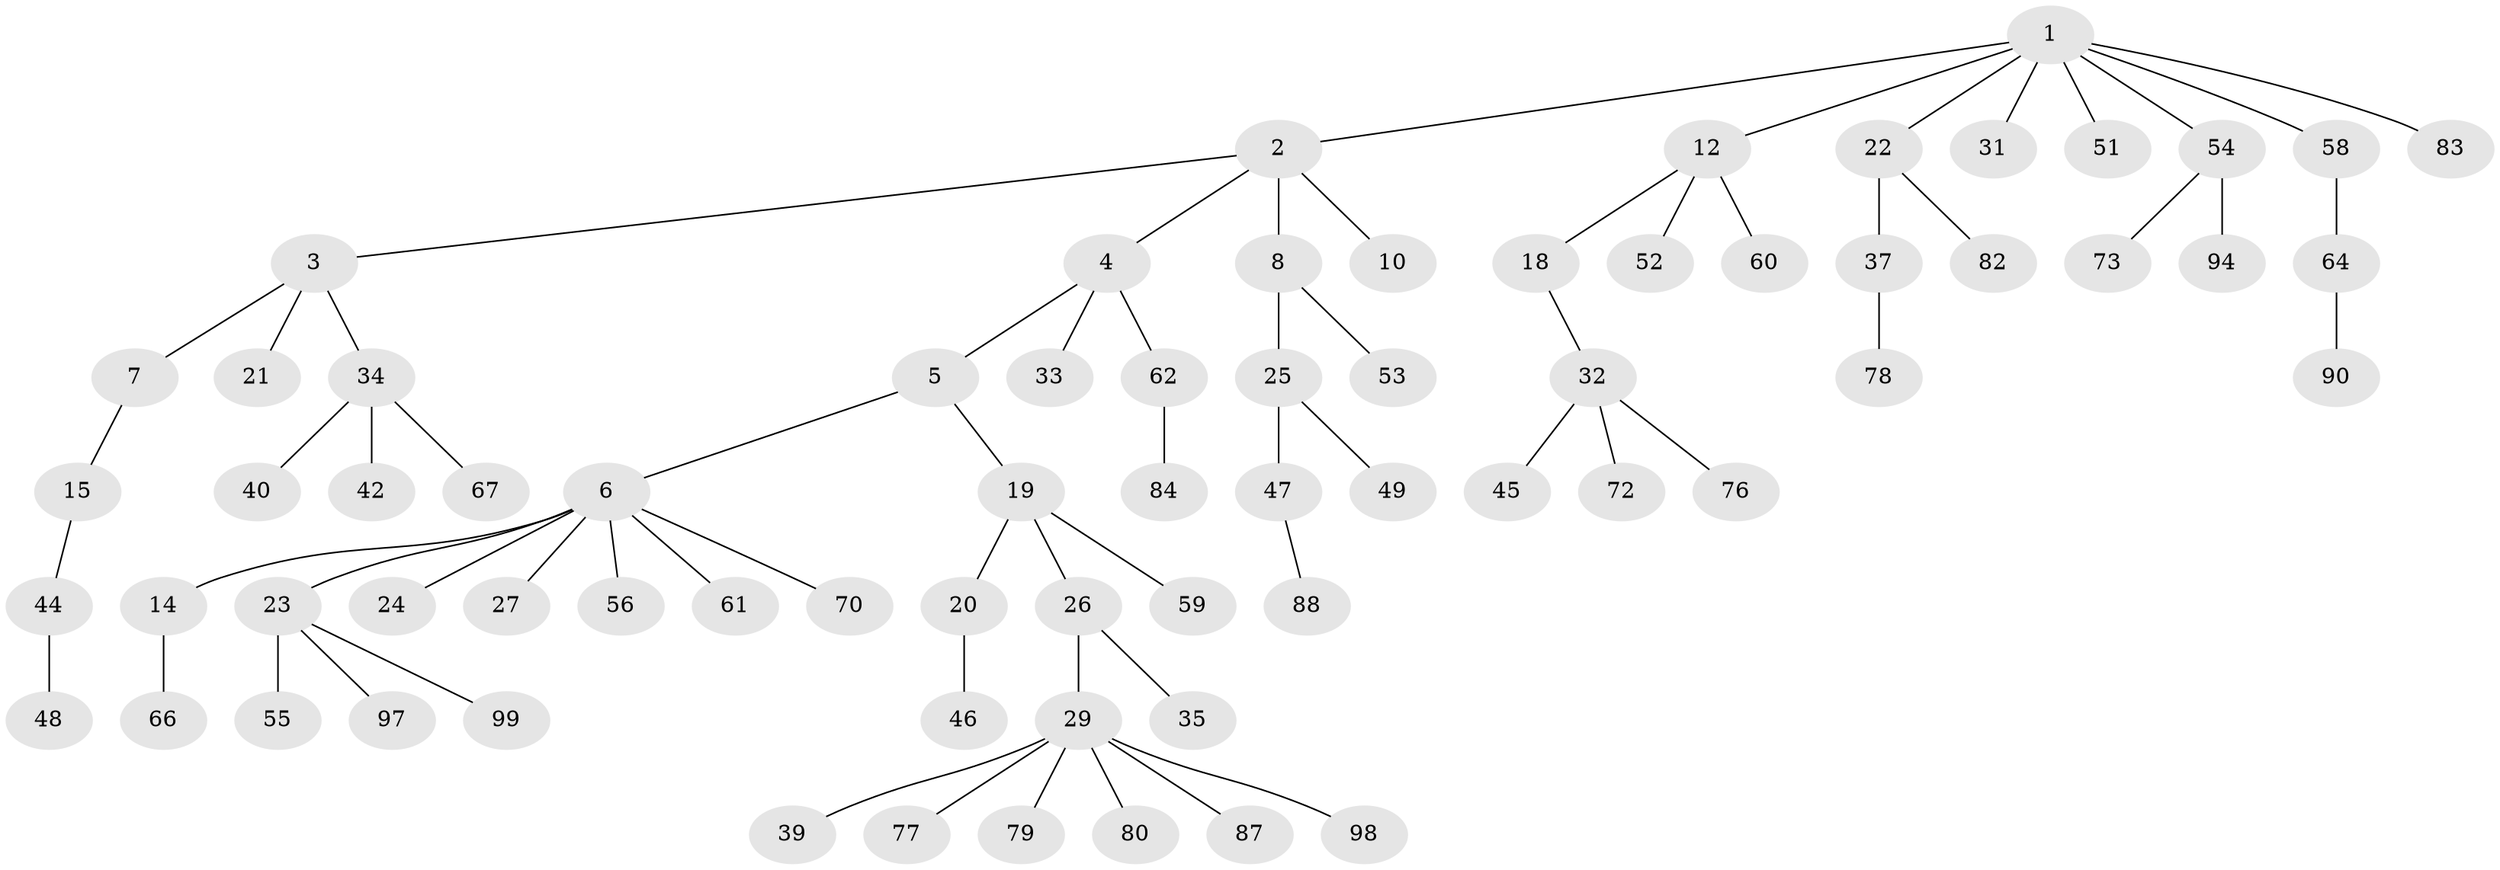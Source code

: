 // Generated by graph-tools (version 1.1) at 2025/52/02/27/25 19:52:10]
// undirected, 70 vertices, 69 edges
graph export_dot {
graph [start="1"]
  node [color=gray90,style=filled];
  1 [super="+30"];
  2 [super="+16"];
  3 [super="+11"];
  4;
  5 [super="+9"];
  6 [super="+17"];
  7;
  8 [super="+13"];
  10;
  12 [super="+75"];
  14 [super="+63"];
  15 [super="+28"];
  18;
  19 [super="+71"];
  20;
  21;
  22 [super="+36"];
  23 [super="+57"];
  24;
  25 [super="+69"];
  26;
  27;
  29 [super="+50"];
  31 [super="+92"];
  32 [super="+38"];
  33;
  34 [super="+74"];
  35 [super="+41"];
  37 [super="+43"];
  39;
  40 [super="+65"];
  42;
  44;
  45;
  46 [super="+85"];
  47 [super="+81"];
  48 [super="+68"];
  49;
  51;
  52;
  53;
  54 [super="+93"];
  55;
  56 [super="+96"];
  58 [super="+95"];
  59 [super="+86"];
  60;
  61;
  62 [super="+89"];
  64;
  66;
  67;
  70;
  72;
  73;
  76;
  77;
  78;
  79;
  80;
  82;
  83 [super="+91"];
  84;
  87;
  88;
  90;
  94;
  97;
  98;
  99;
  1 -- 2;
  1 -- 12;
  1 -- 22;
  1 -- 58;
  1 -- 83;
  1 -- 51;
  1 -- 54;
  1 -- 31;
  2 -- 3;
  2 -- 4;
  2 -- 8;
  2 -- 10;
  3 -- 7;
  3 -- 34;
  3 -- 21;
  4 -- 5;
  4 -- 33;
  4 -- 62;
  5 -- 6;
  5 -- 19;
  6 -- 14;
  6 -- 56;
  6 -- 61;
  6 -- 70;
  6 -- 24;
  6 -- 27;
  6 -- 23;
  7 -- 15;
  8 -- 25;
  8 -- 53;
  12 -- 18;
  12 -- 52;
  12 -- 60;
  14 -- 66;
  15 -- 44;
  18 -- 32;
  19 -- 20;
  19 -- 26;
  19 -- 59;
  20 -- 46;
  22 -- 37;
  22 -- 82;
  23 -- 55;
  23 -- 97;
  23 -- 99;
  25 -- 47;
  25 -- 49;
  26 -- 29;
  26 -- 35;
  29 -- 39;
  29 -- 80;
  29 -- 98;
  29 -- 77;
  29 -- 79;
  29 -- 87;
  32 -- 76;
  32 -- 72;
  32 -- 45;
  34 -- 40;
  34 -- 42;
  34 -- 67;
  37 -- 78;
  44 -- 48;
  47 -- 88;
  54 -- 73;
  54 -- 94;
  58 -- 64;
  62 -- 84;
  64 -- 90;
}
